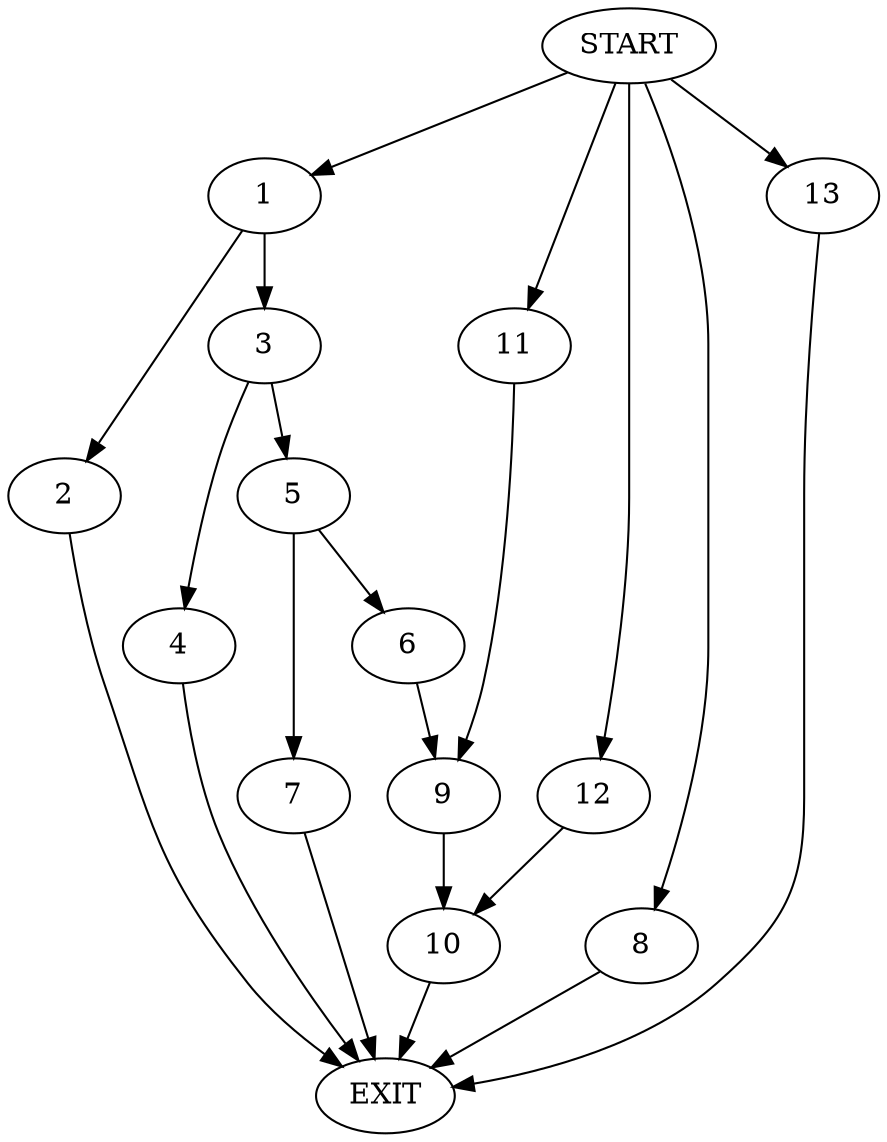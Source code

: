 digraph {
0 [label="START"]
14 [label="EXIT"]
0 -> 1
1 -> 2
1 -> 3
2 -> 14
3 -> 4
3 -> 5
4 -> 14
5 -> 6
5 -> 7
0 -> 8
8 -> 14
7 -> 14
6 -> 9
9 -> 10
0 -> 11
11 -> 9
10 -> 14
0 -> 12
12 -> 10
0 -> 13
13 -> 14
}
